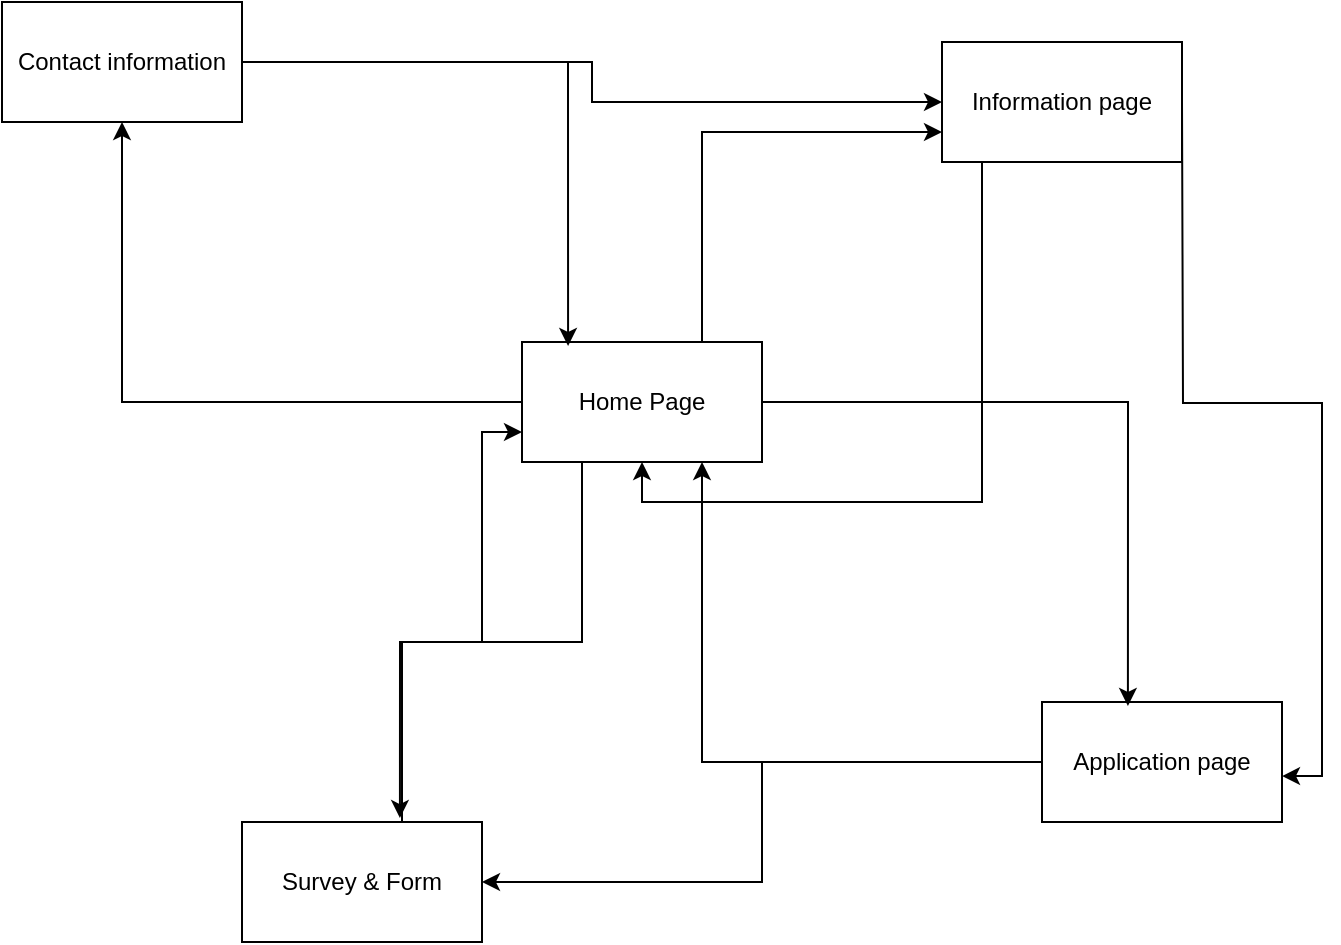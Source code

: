 <mxfile version="22.1.3" type="github">
  <diagram name="Page-1" id="i5ovTeZBefGdsomwXOiw">
    <mxGraphModel dx="1232" dy="1128" grid="1" gridSize="10" guides="1" tooltips="1" connect="1" arrows="1" fold="1" page="1" pageScale="1" pageWidth="850" pageHeight="1100" math="0" shadow="0">
      <root>
        <mxCell id="0" />
        <mxCell id="1" parent="0" />
        <mxCell id="FpPFE-bx6uuw9TpToztk-3" value="" style="edgeStyle=orthogonalEdgeStyle;rounded=0;orthogonalLoop=1;jettySize=auto;html=1;" edge="1" parent="1" source="FpPFE-bx6uuw9TpToztk-1" target="FpPFE-bx6uuw9TpToztk-2">
          <mxGeometry relative="1" as="geometry" />
        </mxCell>
        <mxCell id="FpPFE-bx6uuw9TpToztk-22" style="edgeStyle=orthogonalEdgeStyle;rounded=0;orthogonalLoop=1;jettySize=auto;html=1;entryX=0;entryY=0.75;entryDx=0;entryDy=0;" edge="1" parent="1" source="FpPFE-bx6uuw9TpToztk-1" target="FpPFE-bx6uuw9TpToztk-6">
          <mxGeometry relative="1" as="geometry">
            <Array as="points">
              <mxPoint x="490" y="235" />
            </Array>
          </mxGeometry>
        </mxCell>
        <mxCell id="FpPFE-bx6uuw9TpToztk-1" value="Home Page" style="rounded=0;whiteSpace=wrap;html=1;" vertex="1" parent="1">
          <mxGeometry x="400" y="340" width="120" height="60" as="geometry" />
        </mxCell>
        <mxCell id="FpPFE-bx6uuw9TpToztk-9" value="" style="edgeStyle=orthogonalEdgeStyle;rounded=0;orthogonalLoop=1;jettySize=auto;html=1;" edge="1" parent="1" source="FpPFE-bx6uuw9TpToztk-2" target="FpPFE-bx6uuw9TpToztk-6">
          <mxGeometry relative="1" as="geometry" />
        </mxCell>
        <mxCell id="FpPFE-bx6uuw9TpToztk-2" value="Contact information" style="whiteSpace=wrap;html=1;rounded=0;" vertex="1" parent="1">
          <mxGeometry x="140" y="170" width="120" height="60" as="geometry" />
        </mxCell>
        <mxCell id="FpPFE-bx6uuw9TpToztk-10" value="" style="edgeStyle=orthogonalEdgeStyle;rounded=0;orthogonalLoop=1;jettySize=auto;html=1;entryX=1;entryY=0.617;entryDx=0;entryDy=0;entryPerimeter=0;" edge="1" parent="1" target="FpPFE-bx6uuw9TpToztk-7">
          <mxGeometry relative="1" as="geometry">
            <mxPoint x="730" y="220" as="sourcePoint" />
            <mxPoint x="790" y="490" as="targetPoint" />
          </mxGeometry>
        </mxCell>
        <mxCell id="FpPFE-bx6uuw9TpToztk-12" style="edgeStyle=orthogonalEdgeStyle;rounded=0;orthogonalLoop=1;jettySize=auto;html=1;entryX=0.5;entryY=1;entryDx=0;entryDy=0;" edge="1" parent="1" source="FpPFE-bx6uuw9TpToztk-6" target="FpPFE-bx6uuw9TpToztk-1">
          <mxGeometry relative="1" as="geometry">
            <Array as="points">
              <mxPoint x="630" y="420" />
              <mxPoint x="460" y="420" />
            </Array>
          </mxGeometry>
        </mxCell>
        <mxCell id="FpPFE-bx6uuw9TpToztk-6" value="Information page" style="whiteSpace=wrap;html=1;" vertex="1" parent="1">
          <mxGeometry x="610" y="190" width="120" height="60" as="geometry" />
        </mxCell>
        <mxCell id="FpPFE-bx6uuw9TpToztk-11" value="" style="edgeStyle=orthogonalEdgeStyle;rounded=0;orthogonalLoop=1;jettySize=auto;html=1;" edge="1" parent="1" source="FpPFE-bx6uuw9TpToztk-7" target="FpPFE-bx6uuw9TpToztk-8">
          <mxGeometry relative="1" as="geometry" />
        </mxCell>
        <mxCell id="FpPFE-bx6uuw9TpToztk-21" style="edgeStyle=orthogonalEdgeStyle;rounded=0;orthogonalLoop=1;jettySize=auto;html=1;entryX=0.75;entryY=1;entryDx=0;entryDy=0;" edge="1" parent="1" source="FpPFE-bx6uuw9TpToztk-7" target="FpPFE-bx6uuw9TpToztk-1">
          <mxGeometry relative="1" as="geometry" />
        </mxCell>
        <mxCell id="FpPFE-bx6uuw9TpToztk-7" value="Application page" style="whiteSpace=wrap;html=1;" vertex="1" parent="1">
          <mxGeometry x="660" y="520" width="120" height="60" as="geometry" />
        </mxCell>
        <mxCell id="FpPFE-bx6uuw9TpToztk-19" style="edgeStyle=orthogonalEdgeStyle;rounded=0;orthogonalLoop=1;jettySize=auto;html=1;entryX=0;entryY=0.75;entryDx=0;entryDy=0;" edge="1" parent="1" source="FpPFE-bx6uuw9TpToztk-8" target="FpPFE-bx6uuw9TpToztk-1">
          <mxGeometry relative="1" as="geometry">
            <Array as="points">
              <mxPoint x="340" y="490" />
              <mxPoint x="380" y="490" />
              <mxPoint x="380" y="385" />
            </Array>
          </mxGeometry>
        </mxCell>
        <mxCell id="FpPFE-bx6uuw9TpToztk-8" value="Survey &amp;amp; Form" style="whiteSpace=wrap;html=1;" vertex="1" parent="1">
          <mxGeometry x="260" y="580" width="120" height="60" as="geometry" />
        </mxCell>
        <mxCell id="FpPFE-bx6uuw9TpToztk-20" style="edgeStyle=orthogonalEdgeStyle;rounded=0;orthogonalLoop=1;jettySize=auto;html=1;entryX=0.192;entryY=0.033;entryDx=0;entryDy=0;entryPerimeter=0;" edge="1" parent="1" source="FpPFE-bx6uuw9TpToztk-2" target="FpPFE-bx6uuw9TpToztk-1">
          <mxGeometry relative="1" as="geometry" />
        </mxCell>
        <mxCell id="FpPFE-bx6uuw9TpToztk-24" style="edgeStyle=orthogonalEdgeStyle;rounded=0;orthogonalLoop=1;jettySize=auto;html=1;entryX=0.358;entryY=0.033;entryDx=0;entryDy=0;entryPerimeter=0;" edge="1" parent="1" source="FpPFE-bx6uuw9TpToztk-1" target="FpPFE-bx6uuw9TpToztk-7">
          <mxGeometry relative="1" as="geometry" />
        </mxCell>
        <mxCell id="FpPFE-bx6uuw9TpToztk-25" style="edgeStyle=orthogonalEdgeStyle;rounded=0;orthogonalLoop=1;jettySize=auto;html=1;exitX=0.25;exitY=1;exitDx=0;exitDy=0;entryX=0.658;entryY=-0.033;entryDx=0;entryDy=0;entryPerimeter=0;" edge="1" parent="1" source="FpPFE-bx6uuw9TpToztk-1" target="FpPFE-bx6uuw9TpToztk-8">
          <mxGeometry relative="1" as="geometry" />
        </mxCell>
      </root>
    </mxGraphModel>
  </diagram>
</mxfile>
